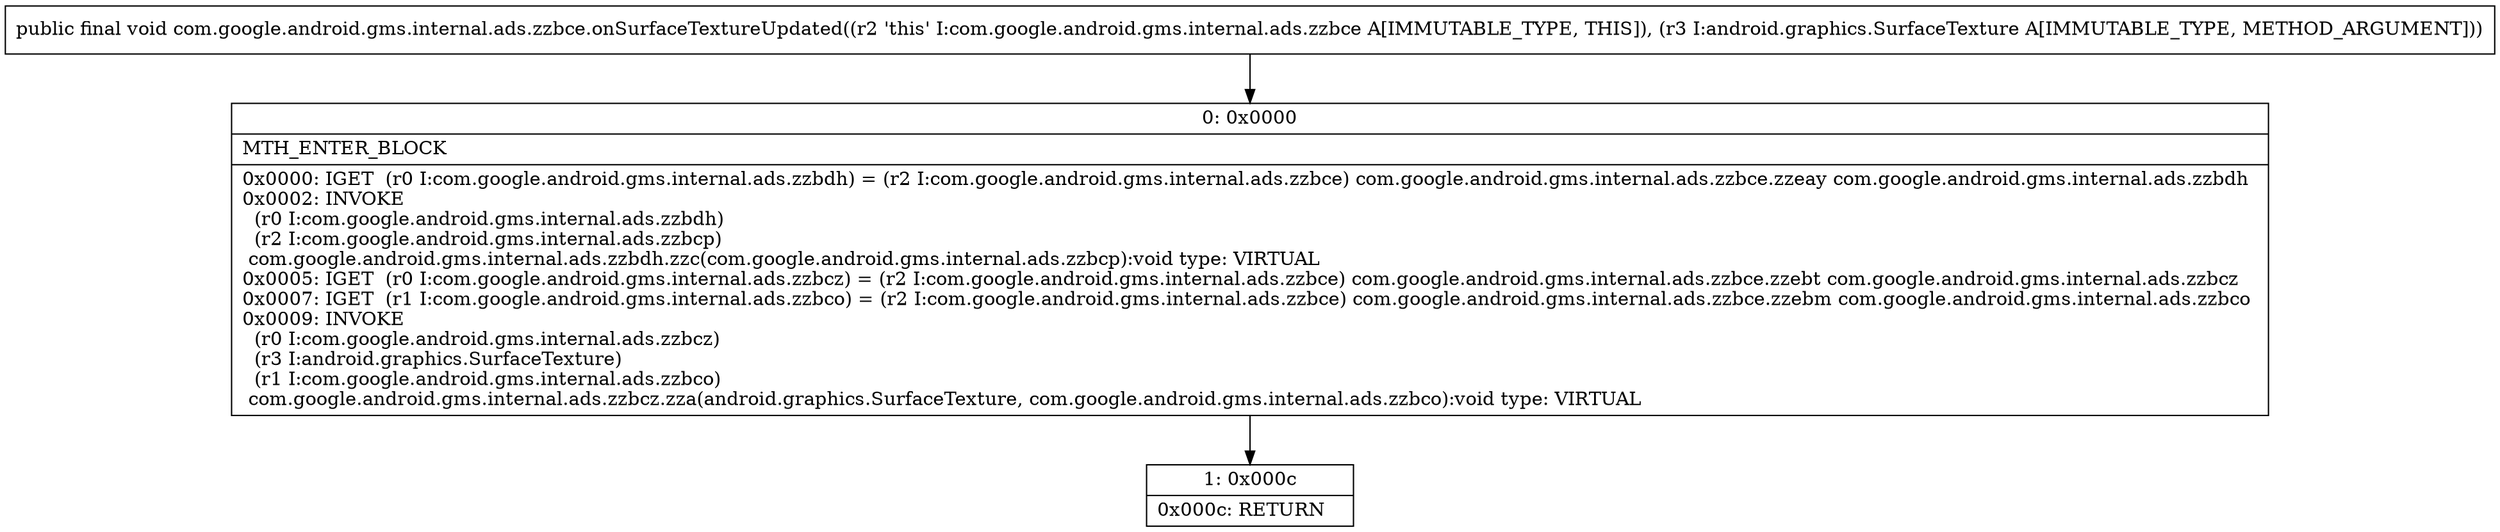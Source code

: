 digraph "CFG forcom.google.android.gms.internal.ads.zzbce.onSurfaceTextureUpdated(Landroid\/graphics\/SurfaceTexture;)V" {
Node_0 [shape=record,label="{0\:\ 0x0000|MTH_ENTER_BLOCK\l|0x0000: IGET  (r0 I:com.google.android.gms.internal.ads.zzbdh) = (r2 I:com.google.android.gms.internal.ads.zzbce) com.google.android.gms.internal.ads.zzbce.zzeay com.google.android.gms.internal.ads.zzbdh \l0x0002: INVOKE  \l  (r0 I:com.google.android.gms.internal.ads.zzbdh)\l  (r2 I:com.google.android.gms.internal.ads.zzbcp)\l com.google.android.gms.internal.ads.zzbdh.zzc(com.google.android.gms.internal.ads.zzbcp):void type: VIRTUAL \l0x0005: IGET  (r0 I:com.google.android.gms.internal.ads.zzbcz) = (r2 I:com.google.android.gms.internal.ads.zzbce) com.google.android.gms.internal.ads.zzbce.zzebt com.google.android.gms.internal.ads.zzbcz \l0x0007: IGET  (r1 I:com.google.android.gms.internal.ads.zzbco) = (r2 I:com.google.android.gms.internal.ads.zzbce) com.google.android.gms.internal.ads.zzbce.zzebm com.google.android.gms.internal.ads.zzbco \l0x0009: INVOKE  \l  (r0 I:com.google.android.gms.internal.ads.zzbcz)\l  (r3 I:android.graphics.SurfaceTexture)\l  (r1 I:com.google.android.gms.internal.ads.zzbco)\l com.google.android.gms.internal.ads.zzbcz.zza(android.graphics.SurfaceTexture, com.google.android.gms.internal.ads.zzbco):void type: VIRTUAL \l}"];
Node_1 [shape=record,label="{1\:\ 0x000c|0x000c: RETURN   \l}"];
MethodNode[shape=record,label="{public final void com.google.android.gms.internal.ads.zzbce.onSurfaceTextureUpdated((r2 'this' I:com.google.android.gms.internal.ads.zzbce A[IMMUTABLE_TYPE, THIS]), (r3 I:android.graphics.SurfaceTexture A[IMMUTABLE_TYPE, METHOD_ARGUMENT])) }"];
MethodNode -> Node_0;
Node_0 -> Node_1;
}

